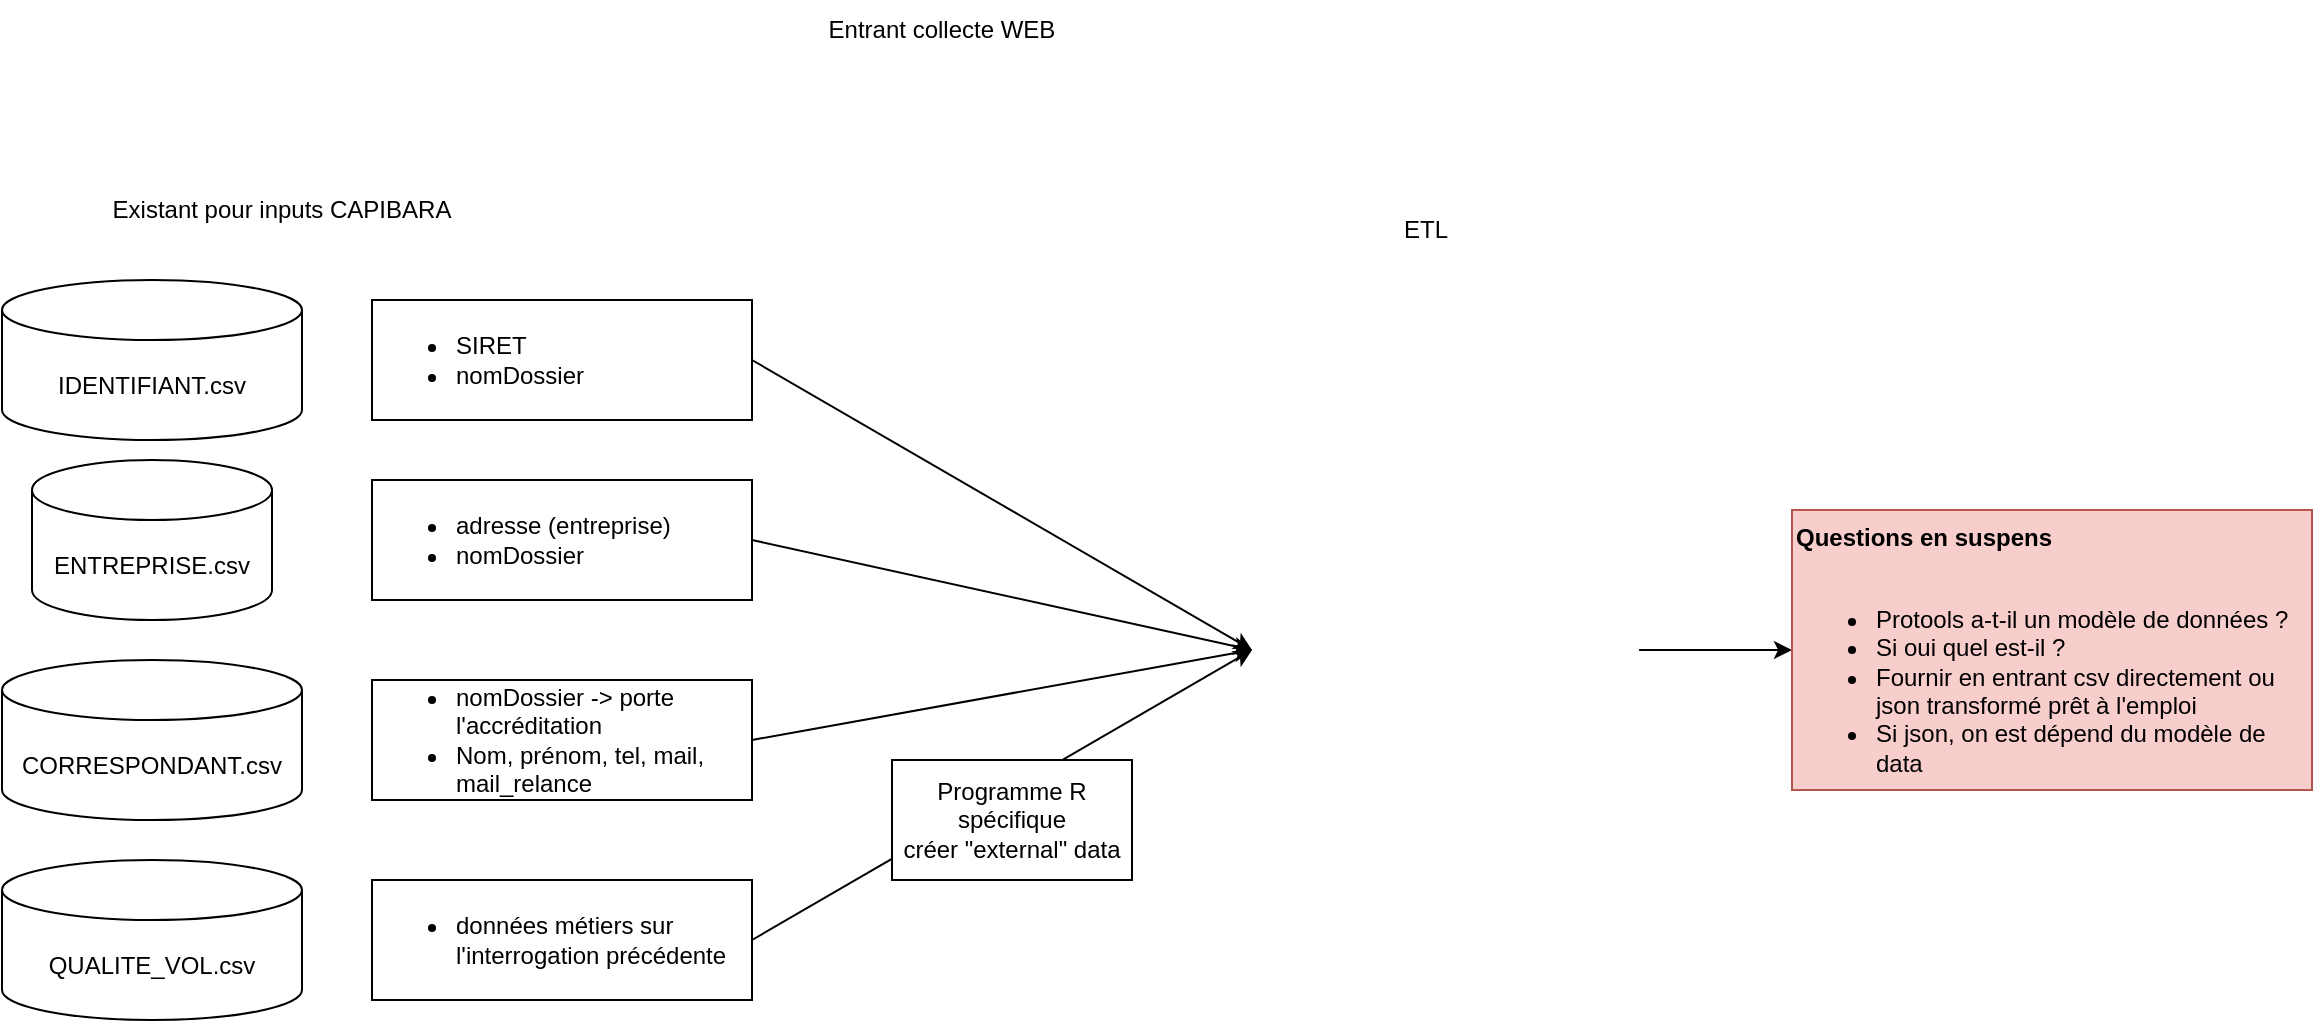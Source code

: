 <mxfile version="20.3.3" type="github">
  <diagram id="v-CHYrtwh6TPwfo7W-ja" name="Page-1">
    <mxGraphModel dx="1331" dy="1790" grid="1" gridSize="10" guides="1" tooltips="1" connect="1" arrows="1" fold="1" page="1" pageScale="1" pageWidth="827" pageHeight="1169" math="0" shadow="0">
      <root>
        <mxCell id="0" />
        <mxCell id="1" parent="0" />
        <mxCell id="juVEiRJvUtPXCJoEevyd-2" value="Existant pour inputs CAPIBARA" style="text;html=1;strokeColor=none;fillColor=none;align=center;verticalAlign=middle;whiteSpace=wrap;rounded=0;" parent="1" vertex="1">
          <mxGeometry x="200" y="10" width="190" height="30" as="geometry" />
        </mxCell>
        <mxCell id="juVEiRJvUtPXCJoEevyd-3" value="ENTREPRISE.csv" style="shape=cylinder3;whiteSpace=wrap;html=1;boundedLbl=1;backgroundOutline=1;size=15;" parent="1" vertex="1">
          <mxGeometry x="170" y="150" width="120" height="80" as="geometry" />
        </mxCell>
        <mxCell id="juVEiRJvUtPXCJoEevyd-4" value="CORRESPONDANT.csv" style="shape=cylinder3;whiteSpace=wrap;html=1;boundedLbl=1;backgroundOutline=1;size=15;" parent="1" vertex="1">
          <mxGeometry x="155" y="250" width="150" height="80" as="geometry" />
        </mxCell>
        <mxCell id="juVEiRJvUtPXCJoEevyd-16" style="rounded=0;orthogonalLoop=1;jettySize=auto;html=1;exitX=1;exitY=0.5;exitDx=0;exitDy=0;entryX=0;entryY=0.5;entryDx=0;entryDy=0;" parent="1" source="juVEiRJvUtPXCJoEevyd-5" target="juVEiRJvUtPXCJoEevyd-12" edge="1">
          <mxGeometry relative="1" as="geometry" />
        </mxCell>
        <mxCell id="juVEiRJvUtPXCJoEevyd-5" value="&lt;ul&gt;&lt;li&gt;adresse (entreprise)&lt;/li&gt;&lt;li&gt;nomDossier&lt;/li&gt;&lt;/ul&gt;" style="rounded=0;whiteSpace=wrap;html=1;align=left;" parent="1" vertex="1">
          <mxGeometry x="340" y="160" width="190" height="60" as="geometry" />
        </mxCell>
        <mxCell id="juVEiRJvUtPXCJoEevyd-17" style="rounded=0;orthogonalLoop=1;jettySize=auto;html=1;exitX=1;exitY=0.5;exitDx=0;exitDy=0;entryX=0;entryY=0.5;entryDx=0;entryDy=0;" parent="1" source="juVEiRJvUtPXCJoEevyd-6" target="juVEiRJvUtPXCJoEevyd-12" edge="1">
          <mxGeometry relative="1" as="geometry">
            <mxPoint x="600" y="280" as="targetPoint" />
          </mxGeometry>
        </mxCell>
        <mxCell id="juVEiRJvUtPXCJoEevyd-6" value="&lt;ul&gt;&lt;li&gt;nomDossier -&amp;gt; porte l&#39;accréditation&lt;/li&gt;&lt;li&gt;Nom, prénom, tel, mail, mail_relance&lt;/li&gt;&lt;/ul&gt;" style="rounded=0;whiteSpace=wrap;html=1;align=left;" parent="1" vertex="1">
          <mxGeometry x="340" y="260" width="190" height="60" as="geometry" />
        </mxCell>
        <mxCell id="juVEiRJvUtPXCJoEevyd-7" value="IDENTIFIANT.csv" style="shape=cylinder3;whiteSpace=wrap;html=1;boundedLbl=1;backgroundOutline=1;size=15;" parent="1" vertex="1">
          <mxGeometry x="155" y="60" width="150" height="80" as="geometry" />
        </mxCell>
        <mxCell id="juVEiRJvUtPXCJoEevyd-15" style="rounded=0;orthogonalLoop=1;jettySize=auto;html=1;exitX=1;exitY=0.5;exitDx=0;exitDy=0;entryX=0;entryY=0.5;entryDx=0;entryDy=0;" parent="1" source="juVEiRJvUtPXCJoEevyd-8" target="juVEiRJvUtPXCJoEevyd-12" edge="1">
          <mxGeometry relative="1" as="geometry" />
        </mxCell>
        <mxCell id="juVEiRJvUtPXCJoEevyd-8" value="&lt;ul&gt;&lt;li&gt;SIRET&lt;/li&gt;&lt;li&gt;&lt;span style=&quot;background-color: initial;&quot;&gt;nomDossier&lt;/span&gt;&lt;br&gt;&lt;/li&gt;&lt;/ul&gt;" style="rounded=0;whiteSpace=wrap;html=1;align=left;" parent="1" vertex="1">
          <mxGeometry x="340" y="70" width="190" height="60" as="geometry" />
        </mxCell>
        <mxCell id="juVEiRJvUtPXCJoEevyd-9" value="QUALITE_VOL.csv" style="shape=cylinder3;whiteSpace=wrap;html=1;boundedLbl=1;backgroundOutline=1;size=15;" parent="1" vertex="1">
          <mxGeometry x="155" y="350" width="150" height="80" as="geometry" />
        </mxCell>
        <mxCell id="juVEiRJvUtPXCJoEevyd-18" style="rounded=0;orthogonalLoop=1;jettySize=auto;html=1;exitX=1;exitY=0.5;exitDx=0;exitDy=0;entryX=0;entryY=0.5;entryDx=0;entryDy=0;" parent="1" source="juVEiRJvUtPXCJoEevyd-10" target="juVEiRJvUtPXCJoEevyd-12" edge="1">
          <mxGeometry relative="1" as="geometry">
            <mxPoint x="700" y="390" as="targetPoint" />
          </mxGeometry>
        </mxCell>
        <mxCell id="juVEiRJvUtPXCJoEevyd-10" value="&lt;ul&gt;&lt;li&gt;&lt;span style=&quot;background-color: initial;&quot;&gt;données métiers sur l&#39;interrogation précédente&lt;/span&gt;&lt;br&gt;&lt;/li&gt;&lt;/ul&gt;" style="rounded=0;whiteSpace=wrap;html=1;align=left;" parent="1" vertex="1">
          <mxGeometry x="340" y="360" width="190" height="60" as="geometry" />
        </mxCell>
        <mxCell id="juVEiRJvUtPXCJoEevyd-11" value="Entrant collecte WEB" style="text;html=1;strokeColor=none;fillColor=none;align=center;verticalAlign=middle;whiteSpace=wrap;rounded=0;" parent="1" vertex="1">
          <mxGeometry x="540" y="-80" width="170" height="30" as="geometry" />
        </mxCell>
        <mxCell id="juVEiRJvUtPXCJoEevyd-20" style="edgeStyle=none;rounded=0;orthogonalLoop=1;jettySize=auto;html=1;exitX=1;exitY=0.5;exitDx=0;exitDy=0;entryX=0;entryY=0.5;entryDx=0;entryDy=0;" parent="1" source="juVEiRJvUtPXCJoEevyd-12" edge="1" target="juVEiRJvUtPXCJoEevyd-21">
          <mxGeometry relative="1" as="geometry">
            <mxPoint x="1310" y="135" as="targetPoint" />
          </mxGeometry>
        </mxCell>
        <mxCell id="juVEiRJvUtPXCJoEevyd-12" value="" style="shape=image;verticalLabelPosition=bottom;labelBackgroundColor=default;verticalAlign=top;aspect=fixed;imageAspect=0;image=https://www.r-project.org/logo/Rlogo.svg;" parent="1" vertex="1">
          <mxGeometry x="780" y="170" width="193.55" height="150" as="geometry" />
        </mxCell>
        <mxCell id="juVEiRJvUtPXCJoEevyd-14" value="ETL" style="text;html=1;strokeColor=none;fillColor=none;align=center;verticalAlign=middle;whiteSpace=wrap;rounded=0;" parent="1" vertex="1">
          <mxGeometry x="836.78" y="20" width="60" height="30" as="geometry" />
        </mxCell>
        <mxCell id="juVEiRJvUtPXCJoEevyd-19" value="Programme R spécifique&lt;br&gt;créer &quot;external&quot; data" style="rounded=0;whiteSpace=wrap;html=1;" parent="1" vertex="1">
          <mxGeometry x="600" y="300" width="120" height="60" as="geometry" />
        </mxCell>
        <mxCell id="juVEiRJvUtPXCJoEevyd-21" value="&lt;b&gt;Questions en suspens&lt;/b&gt;&lt;br&gt;&lt;br&gt;&lt;ul style=&quot;&quot;&gt;&lt;li style=&quot;&quot;&gt;Protools a-t-il un modèle de données ?&lt;/li&gt;&lt;li style=&quot;&quot;&gt;Si oui quel est-il ?&lt;/li&gt;&lt;li style=&quot;&quot;&gt;Fournir en entrant csv directement ou json transformé prêt à l&#39;emploi&lt;/li&gt;&lt;li style=&quot;&quot;&gt;Si json, on est dépend du modèle de data&lt;/li&gt;&lt;/ul&gt;" style="rounded=0;whiteSpace=wrap;html=1;fillColor=#f8cecc;strokeColor=#b85450;verticalAlign=top;align=left;" parent="1" vertex="1">
          <mxGeometry x="1050" y="175" width="260" height="140" as="geometry" />
        </mxCell>
      </root>
    </mxGraphModel>
  </diagram>
</mxfile>
